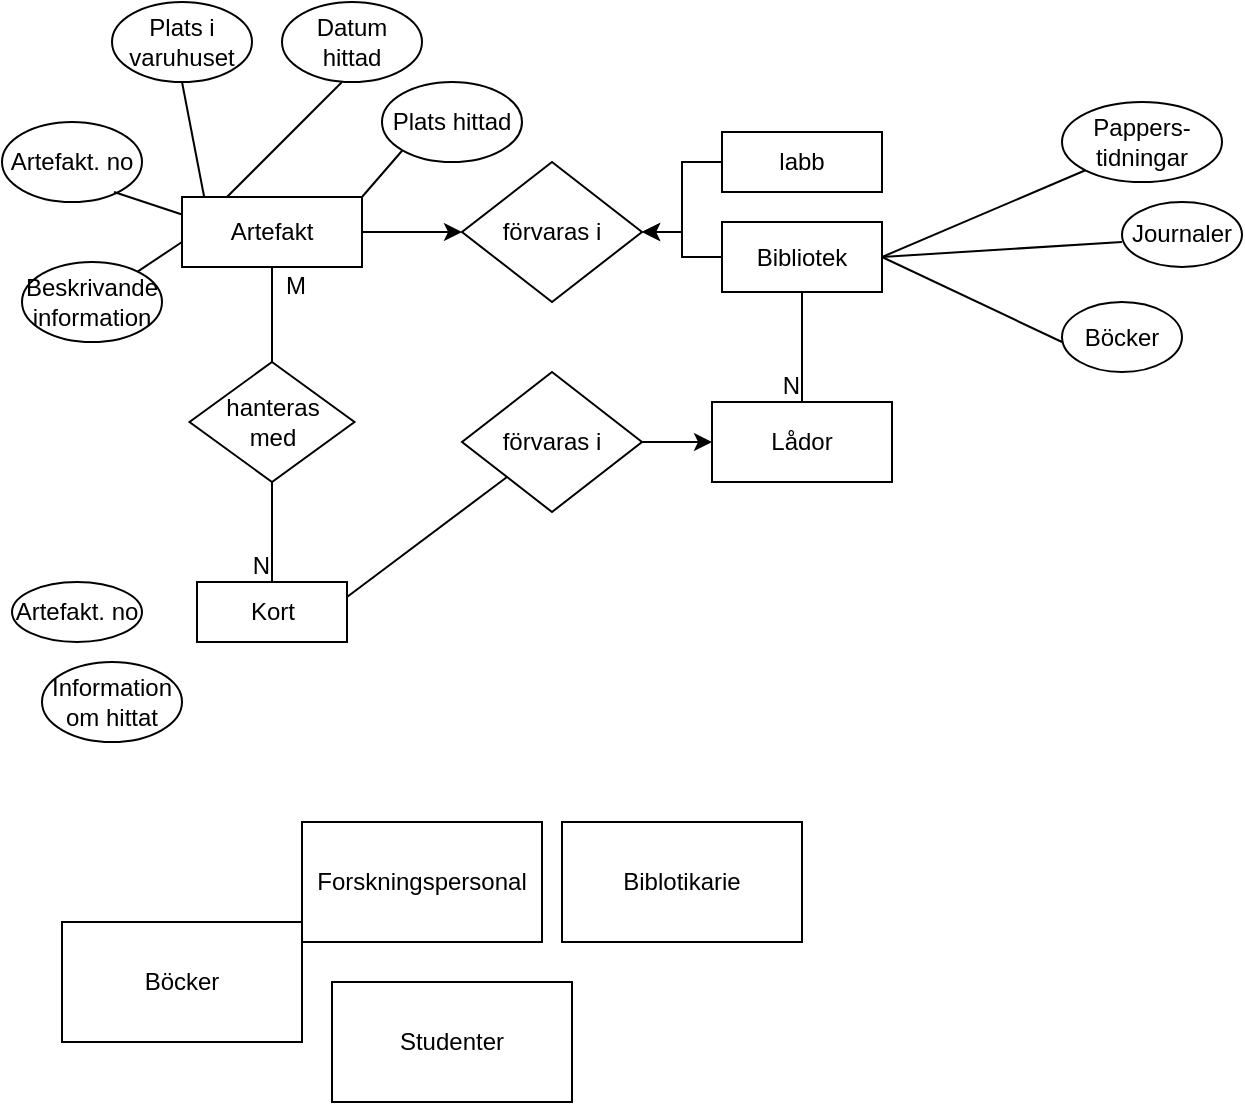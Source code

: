 <mxfile version="22.0.8" type="github">
  <diagram name="Sida-1" id="BaGstJLqokagzSku4ZK1">
    <mxGraphModel dx="1122" dy="628" grid="1" gridSize="10" guides="1" tooltips="1" connect="1" arrows="1" fold="1" page="1" pageScale="1" pageWidth="850" pageHeight="1100" math="0" shadow="0">
      <root>
        <mxCell id="0" />
        <mxCell id="1" parent="0" />
        <mxCell id="jX_oC8Cf010ny-uH7huQ-20" style="edgeStyle=orthogonalEdgeStyle;rounded=0;orthogonalLoop=1;jettySize=auto;html=1;entryX=0;entryY=0.5;entryDx=0;entryDy=0;" edge="1" parent="1" source="jX_oC8Cf010ny-uH7huQ-1" target="jX_oC8Cf010ny-uH7huQ-6">
          <mxGeometry relative="1" as="geometry" />
        </mxCell>
        <mxCell id="jX_oC8Cf010ny-uH7huQ-1" value="Artefakt" style="rounded=0;whiteSpace=wrap;html=1;" vertex="1" parent="1">
          <mxGeometry x="90" y="137.5" width="90" height="35" as="geometry" />
        </mxCell>
        <mxCell id="jX_oC8Cf010ny-uH7huQ-2" value="Böcker" style="rounded=0;whiteSpace=wrap;html=1;" vertex="1" parent="1">
          <mxGeometry x="30" y="500" width="120" height="60" as="geometry" />
        </mxCell>
        <mxCell id="jX_oC8Cf010ny-uH7huQ-3" value="Biblotikarie" style="rounded=0;whiteSpace=wrap;html=1;" vertex="1" parent="1">
          <mxGeometry x="280" y="450" width="120" height="60" as="geometry" />
        </mxCell>
        <mxCell id="jX_oC8Cf010ny-uH7huQ-4" value="Forskningspersonal" style="rounded=0;whiteSpace=wrap;html=1;" vertex="1" parent="1">
          <mxGeometry x="150" y="450" width="120" height="60" as="geometry" />
        </mxCell>
        <mxCell id="jX_oC8Cf010ny-uH7huQ-5" value="Studenter" style="rounded=0;whiteSpace=wrap;html=1;" vertex="1" parent="1">
          <mxGeometry x="165" y="530" width="120" height="60" as="geometry" />
        </mxCell>
        <mxCell id="jX_oC8Cf010ny-uH7huQ-6" value="förvaras i" style="rhombus;whiteSpace=wrap;html=1;" vertex="1" parent="1">
          <mxGeometry x="230" y="120" width="90" height="70" as="geometry" />
        </mxCell>
        <mxCell id="jX_oC8Cf010ny-uH7huQ-18" style="edgeStyle=orthogonalEdgeStyle;rounded=0;orthogonalLoop=1;jettySize=auto;html=1;entryX=1;entryY=0.5;entryDx=0;entryDy=0;" edge="1" parent="1" source="jX_oC8Cf010ny-uH7huQ-8" target="jX_oC8Cf010ny-uH7huQ-6">
          <mxGeometry relative="1" as="geometry" />
        </mxCell>
        <mxCell id="jX_oC8Cf010ny-uH7huQ-8" value="labb" style="rounded=0;whiteSpace=wrap;html=1;" vertex="1" parent="1">
          <mxGeometry x="360" y="105" width="80" height="30" as="geometry" />
        </mxCell>
        <mxCell id="jX_oC8Cf010ny-uH7huQ-19" style="edgeStyle=orthogonalEdgeStyle;rounded=0;orthogonalLoop=1;jettySize=auto;html=1;entryX=1;entryY=0.5;entryDx=0;entryDy=0;" edge="1" parent="1" source="jX_oC8Cf010ny-uH7huQ-9" target="jX_oC8Cf010ny-uH7huQ-6">
          <mxGeometry relative="1" as="geometry" />
        </mxCell>
        <mxCell id="jX_oC8Cf010ny-uH7huQ-9" value="Bibliotek" style="rounded=0;whiteSpace=wrap;html=1;" vertex="1" parent="1">
          <mxGeometry x="360" y="150" width="80" height="35" as="geometry" />
        </mxCell>
        <mxCell id="jX_oC8Cf010ny-uH7huQ-10" value="Plats i varuhuset" style="ellipse;whiteSpace=wrap;html=1;" vertex="1" parent="1">
          <mxGeometry x="55" y="40" width="70" height="40" as="geometry" />
        </mxCell>
        <mxCell id="jX_oC8Cf010ny-uH7huQ-11" value="Plats hittad" style="ellipse;whiteSpace=wrap;html=1;" vertex="1" parent="1">
          <mxGeometry x="190" y="80" width="70" height="40" as="geometry" />
        </mxCell>
        <mxCell id="jX_oC8Cf010ny-uH7huQ-12" value="Artefakt. no" style="ellipse;whiteSpace=wrap;html=1;" vertex="1" parent="1">
          <mxGeometry y="100" width="70" height="40" as="geometry" />
        </mxCell>
        <mxCell id="jX_oC8Cf010ny-uH7huQ-13" value="Beskrivande information" style="ellipse;whiteSpace=wrap;html=1;" vertex="1" parent="1">
          <mxGeometry x="10" y="170" width="70" height="40" as="geometry" />
        </mxCell>
        <mxCell id="jX_oC8Cf010ny-uH7huQ-14" value="Datum hittad" style="ellipse;whiteSpace=wrap;html=1;" vertex="1" parent="1">
          <mxGeometry x="140" y="40" width="70" height="40" as="geometry" />
        </mxCell>
        <mxCell id="jX_oC8Cf010ny-uH7huQ-23" value="" style="endArrow=none;html=1;rounded=0;exitX=0.25;exitY=0;exitDx=0;exitDy=0;" edge="1" parent="1" source="jX_oC8Cf010ny-uH7huQ-1">
          <mxGeometry width="50" height="50" relative="1" as="geometry">
            <mxPoint x="120" y="130" as="sourcePoint" />
            <mxPoint x="170" y="80" as="targetPoint" />
          </mxGeometry>
        </mxCell>
        <mxCell id="jX_oC8Cf010ny-uH7huQ-24" value="" style="endArrow=none;html=1;rounded=0;exitX=0.5;exitY=1;exitDx=0;exitDy=0;entryX=0.124;entryY=0.01;entryDx=0;entryDy=0;entryPerimeter=0;" edge="1" parent="1" source="jX_oC8Cf010ny-uH7huQ-10" target="jX_oC8Cf010ny-uH7huQ-1">
          <mxGeometry width="50" height="50" relative="1" as="geometry">
            <mxPoint x="90" y="150" as="sourcePoint" />
            <mxPoint x="110" y="140" as="targetPoint" />
          </mxGeometry>
        </mxCell>
        <mxCell id="jX_oC8Cf010ny-uH7huQ-25" value="" style="endArrow=none;html=1;rounded=0;" edge="1" parent="1" source="jX_oC8Cf010ny-uH7huQ-13">
          <mxGeometry width="50" height="50" relative="1" as="geometry">
            <mxPoint x="40" y="210" as="sourcePoint" />
            <mxPoint x="90" y="160" as="targetPoint" />
          </mxGeometry>
        </mxCell>
        <mxCell id="jX_oC8Cf010ny-uH7huQ-26" value="" style="endArrow=none;html=1;rounded=0;exitX=0.8;exitY=0.875;exitDx=0;exitDy=0;exitPerimeter=0;entryX=0;entryY=0.25;entryDx=0;entryDy=0;" edge="1" parent="1" source="jX_oC8Cf010ny-uH7huQ-12" target="jX_oC8Cf010ny-uH7huQ-1">
          <mxGeometry width="50" height="50" relative="1" as="geometry">
            <mxPoint x="40" y="170" as="sourcePoint" />
            <mxPoint x="90" y="120" as="targetPoint" />
          </mxGeometry>
        </mxCell>
        <mxCell id="jX_oC8Cf010ny-uH7huQ-27" value="" style="endArrow=none;html=1;rounded=0;entryX=0;entryY=1;entryDx=0;entryDy=0;exitX=1;exitY=0;exitDx=0;exitDy=0;" edge="1" parent="1" source="jX_oC8Cf010ny-uH7huQ-1" target="jX_oC8Cf010ny-uH7huQ-11">
          <mxGeometry width="50" height="50" relative="1" as="geometry">
            <mxPoint x="180" y="130" as="sourcePoint" />
            <mxPoint x="210" y="100" as="targetPoint" />
          </mxGeometry>
        </mxCell>
        <mxCell id="jX_oC8Cf010ny-uH7huQ-28" value="Kort" style="rounded=0;whiteSpace=wrap;html=1;" vertex="1" parent="1">
          <mxGeometry x="97.5" y="330" width="75" height="30" as="geometry" />
        </mxCell>
        <mxCell id="jX_oC8Cf010ny-uH7huQ-32" style="edgeStyle=orthogonalEdgeStyle;rounded=0;orthogonalLoop=1;jettySize=auto;html=1;" edge="1" parent="1" source="jX_oC8Cf010ny-uH7huQ-29" target="jX_oC8Cf010ny-uH7huQ-30">
          <mxGeometry relative="1" as="geometry" />
        </mxCell>
        <mxCell id="jX_oC8Cf010ny-uH7huQ-29" value="förvaras i" style="rhombus;whiteSpace=wrap;html=1;" vertex="1" parent="1">
          <mxGeometry x="230" y="225" width="90" height="70" as="geometry" />
        </mxCell>
        <mxCell id="jX_oC8Cf010ny-uH7huQ-30" value="Lådor" style="rounded=0;whiteSpace=wrap;html=1;" vertex="1" parent="1">
          <mxGeometry x="355" y="240" width="90" height="40" as="geometry" />
        </mxCell>
        <mxCell id="jX_oC8Cf010ny-uH7huQ-33" value="hanteras &lt;br&gt;med" style="rhombus;whiteSpace=wrap;html=1;" vertex="1" parent="1">
          <mxGeometry x="93.75" y="220" width="82.5" height="60" as="geometry" />
        </mxCell>
        <mxCell id="jX_oC8Cf010ny-uH7huQ-34" value="" style="endArrow=none;html=1;rounded=0;entryX=0.5;entryY=1;entryDx=0;entryDy=0;" edge="1" parent="1" source="jX_oC8Cf010ny-uH7huQ-33" target="jX_oC8Cf010ny-uH7huQ-1">
          <mxGeometry width="50" height="50" relative="1" as="geometry">
            <mxPoint x="110" y="230" as="sourcePoint" />
            <mxPoint x="160" y="180" as="targetPoint" />
          </mxGeometry>
        </mxCell>
        <mxCell id="jX_oC8Cf010ny-uH7huQ-35" value="" style="endArrow=none;html=1;rounded=0;exitX=0.5;exitY=0;exitDx=0;exitDy=0;entryX=0.5;entryY=1;entryDx=0;entryDy=0;" edge="1" parent="1" source="jX_oC8Cf010ny-uH7huQ-28" target="jX_oC8Cf010ny-uH7huQ-33">
          <mxGeometry width="50" height="50" relative="1" as="geometry">
            <mxPoint x="90" y="330" as="sourcePoint" />
            <mxPoint x="140" y="280" as="targetPoint" />
          </mxGeometry>
        </mxCell>
        <mxCell id="jX_oC8Cf010ny-uH7huQ-36" value="" style="endArrow=none;html=1;rounded=0;entryX=0;entryY=1;entryDx=0;entryDy=0;exitX=1;exitY=0.25;exitDx=0;exitDy=0;" edge="1" parent="1" source="jX_oC8Cf010ny-uH7huQ-28" target="jX_oC8Cf010ny-uH7huQ-29">
          <mxGeometry width="50" height="50" relative="1" as="geometry">
            <mxPoint x="170" y="350" as="sourcePoint" />
            <mxPoint x="220" y="300" as="targetPoint" />
          </mxGeometry>
        </mxCell>
        <mxCell id="jX_oC8Cf010ny-uH7huQ-38" value="Journaler" style="ellipse;whiteSpace=wrap;html=1;" vertex="1" parent="1">
          <mxGeometry x="560" y="140" width="60" height="32.5" as="geometry" />
        </mxCell>
        <mxCell id="jX_oC8Cf010ny-uH7huQ-39" value="Pappers-&lt;br&gt;tidningar" style="ellipse;whiteSpace=wrap;html=1;" vertex="1" parent="1">
          <mxGeometry x="530" y="90" width="80" height="40" as="geometry" />
        </mxCell>
        <mxCell id="jX_oC8Cf010ny-uH7huQ-40" value="Böcker" style="ellipse;whiteSpace=wrap;html=1;" vertex="1" parent="1">
          <mxGeometry x="530" y="190" width="60" height="35" as="geometry" />
        </mxCell>
        <mxCell id="jX_oC8Cf010ny-uH7huQ-41" value="Artefakt. no" style="ellipse;whiteSpace=wrap;html=1;" vertex="1" parent="1">
          <mxGeometry x="5" y="330" width="65" height="30" as="geometry" />
        </mxCell>
        <mxCell id="jX_oC8Cf010ny-uH7huQ-42" value="Information om hittat" style="ellipse;whiteSpace=wrap;html=1;" vertex="1" parent="1">
          <mxGeometry x="20" y="370" width="70" height="40" as="geometry" />
        </mxCell>
        <mxCell id="jX_oC8Cf010ny-uH7huQ-44" value="" style="endArrow=none;html=1;rounded=0;entryX=0;entryY=1;entryDx=0;entryDy=0;exitX=1;exitY=0.5;exitDx=0;exitDy=0;" edge="1" parent="1" source="jX_oC8Cf010ny-uH7huQ-9" target="jX_oC8Cf010ny-uH7huQ-39">
          <mxGeometry width="50" height="50" relative="1" as="geometry">
            <mxPoint x="490" y="180" as="sourcePoint" />
            <mxPoint x="540" y="130" as="targetPoint" />
          </mxGeometry>
        </mxCell>
        <mxCell id="jX_oC8Cf010ny-uH7huQ-45" value="" style="endArrow=none;html=1;rounded=0;exitX=1;exitY=0.5;exitDx=0;exitDy=0;" edge="1" parent="1" source="jX_oC8Cf010ny-uH7huQ-9">
          <mxGeometry width="50" height="50" relative="1" as="geometry">
            <mxPoint x="510" y="210" as="sourcePoint" />
            <mxPoint x="560" y="160" as="targetPoint" />
          </mxGeometry>
        </mxCell>
        <mxCell id="jX_oC8Cf010ny-uH7huQ-46" value="" style="endArrow=none;html=1;rounded=0;exitX=1;exitY=0.5;exitDx=0;exitDy=0;" edge="1" parent="1" source="jX_oC8Cf010ny-uH7huQ-9">
          <mxGeometry width="50" height="50" relative="1" as="geometry">
            <mxPoint x="480" y="260" as="sourcePoint" />
            <mxPoint x="530" y="210" as="targetPoint" />
          </mxGeometry>
        </mxCell>
        <mxCell id="jX_oC8Cf010ny-uH7huQ-47" value="" style="endArrow=none;html=1;rounded=0;exitX=0.5;exitY=1;exitDx=0;exitDy=0;entryX=0.5;entryY=0;entryDx=0;entryDy=0;" edge="1" parent="1" source="jX_oC8Cf010ny-uH7huQ-9" target="jX_oC8Cf010ny-uH7huQ-30">
          <mxGeometry relative="1" as="geometry">
            <mxPoint x="250" y="210" as="sourcePoint" />
            <mxPoint x="410" y="210" as="targetPoint" />
          </mxGeometry>
        </mxCell>
        <mxCell id="jX_oC8Cf010ny-uH7huQ-48" value="N" style="resizable=0;html=1;whiteSpace=wrap;align=right;verticalAlign=bottom;" connectable="0" vertex="1" parent="jX_oC8Cf010ny-uH7huQ-47">
          <mxGeometry x="1" relative="1" as="geometry" />
        </mxCell>
        <mxCell id="jX_oC8Cf010ny-uH7huQ-49" value="" style="endArrow=none;html=1;rounded=0;exitX=0.5;exitY=1;exitDx=0;exitDy=0;entryX=0.5;entryY=0;entryDx=0;entryDy=0;" edge="1" parent="1" source="jX_oC8Cf010ny-uH7huQ-33" target="jX_oC8Cf010ny-uH7huQ-28">
          <mxGeometry relative="1" as="geometry">
            <mxPoint x="30" y="300" as="sourcePoint" />
            <mxPoint x="190" y="300" as="targetPoint" />
          </mxGeometry>
        </mxCell>
        <mxCell id="jX_oC8Cf010ny-uH7huQ-50" value="M" style="resizable=0;html=1;whiteSpace=wrap;align=left;verticalAlign=bottom;" connectable="0" vertex="1" parent="jX_oC8Cf010ny-uH7huQ-49">
          <mxGeometry x="-1" relative="1" as="geometry">
            <mxPoint x="5" y="-90" as="offset" />
          </mxGeometry>
        </mxCell>
        <mxCell id="jX_oC8Cf010ny-uH7huQ-51" value="N" style="resizable=0;html=1;whiteSpace=wrap;align=right;verticalAlign=bottom;" connectable="0" vertex="1" parent="jX_oC8Cf010ny-uH7huQ-49">
          <mxGeometry x="1" relative="1" as="geometry" />
        </mxCell>
      </root>
    </mxGraphModel>
  </diagram>
</mxfile>
